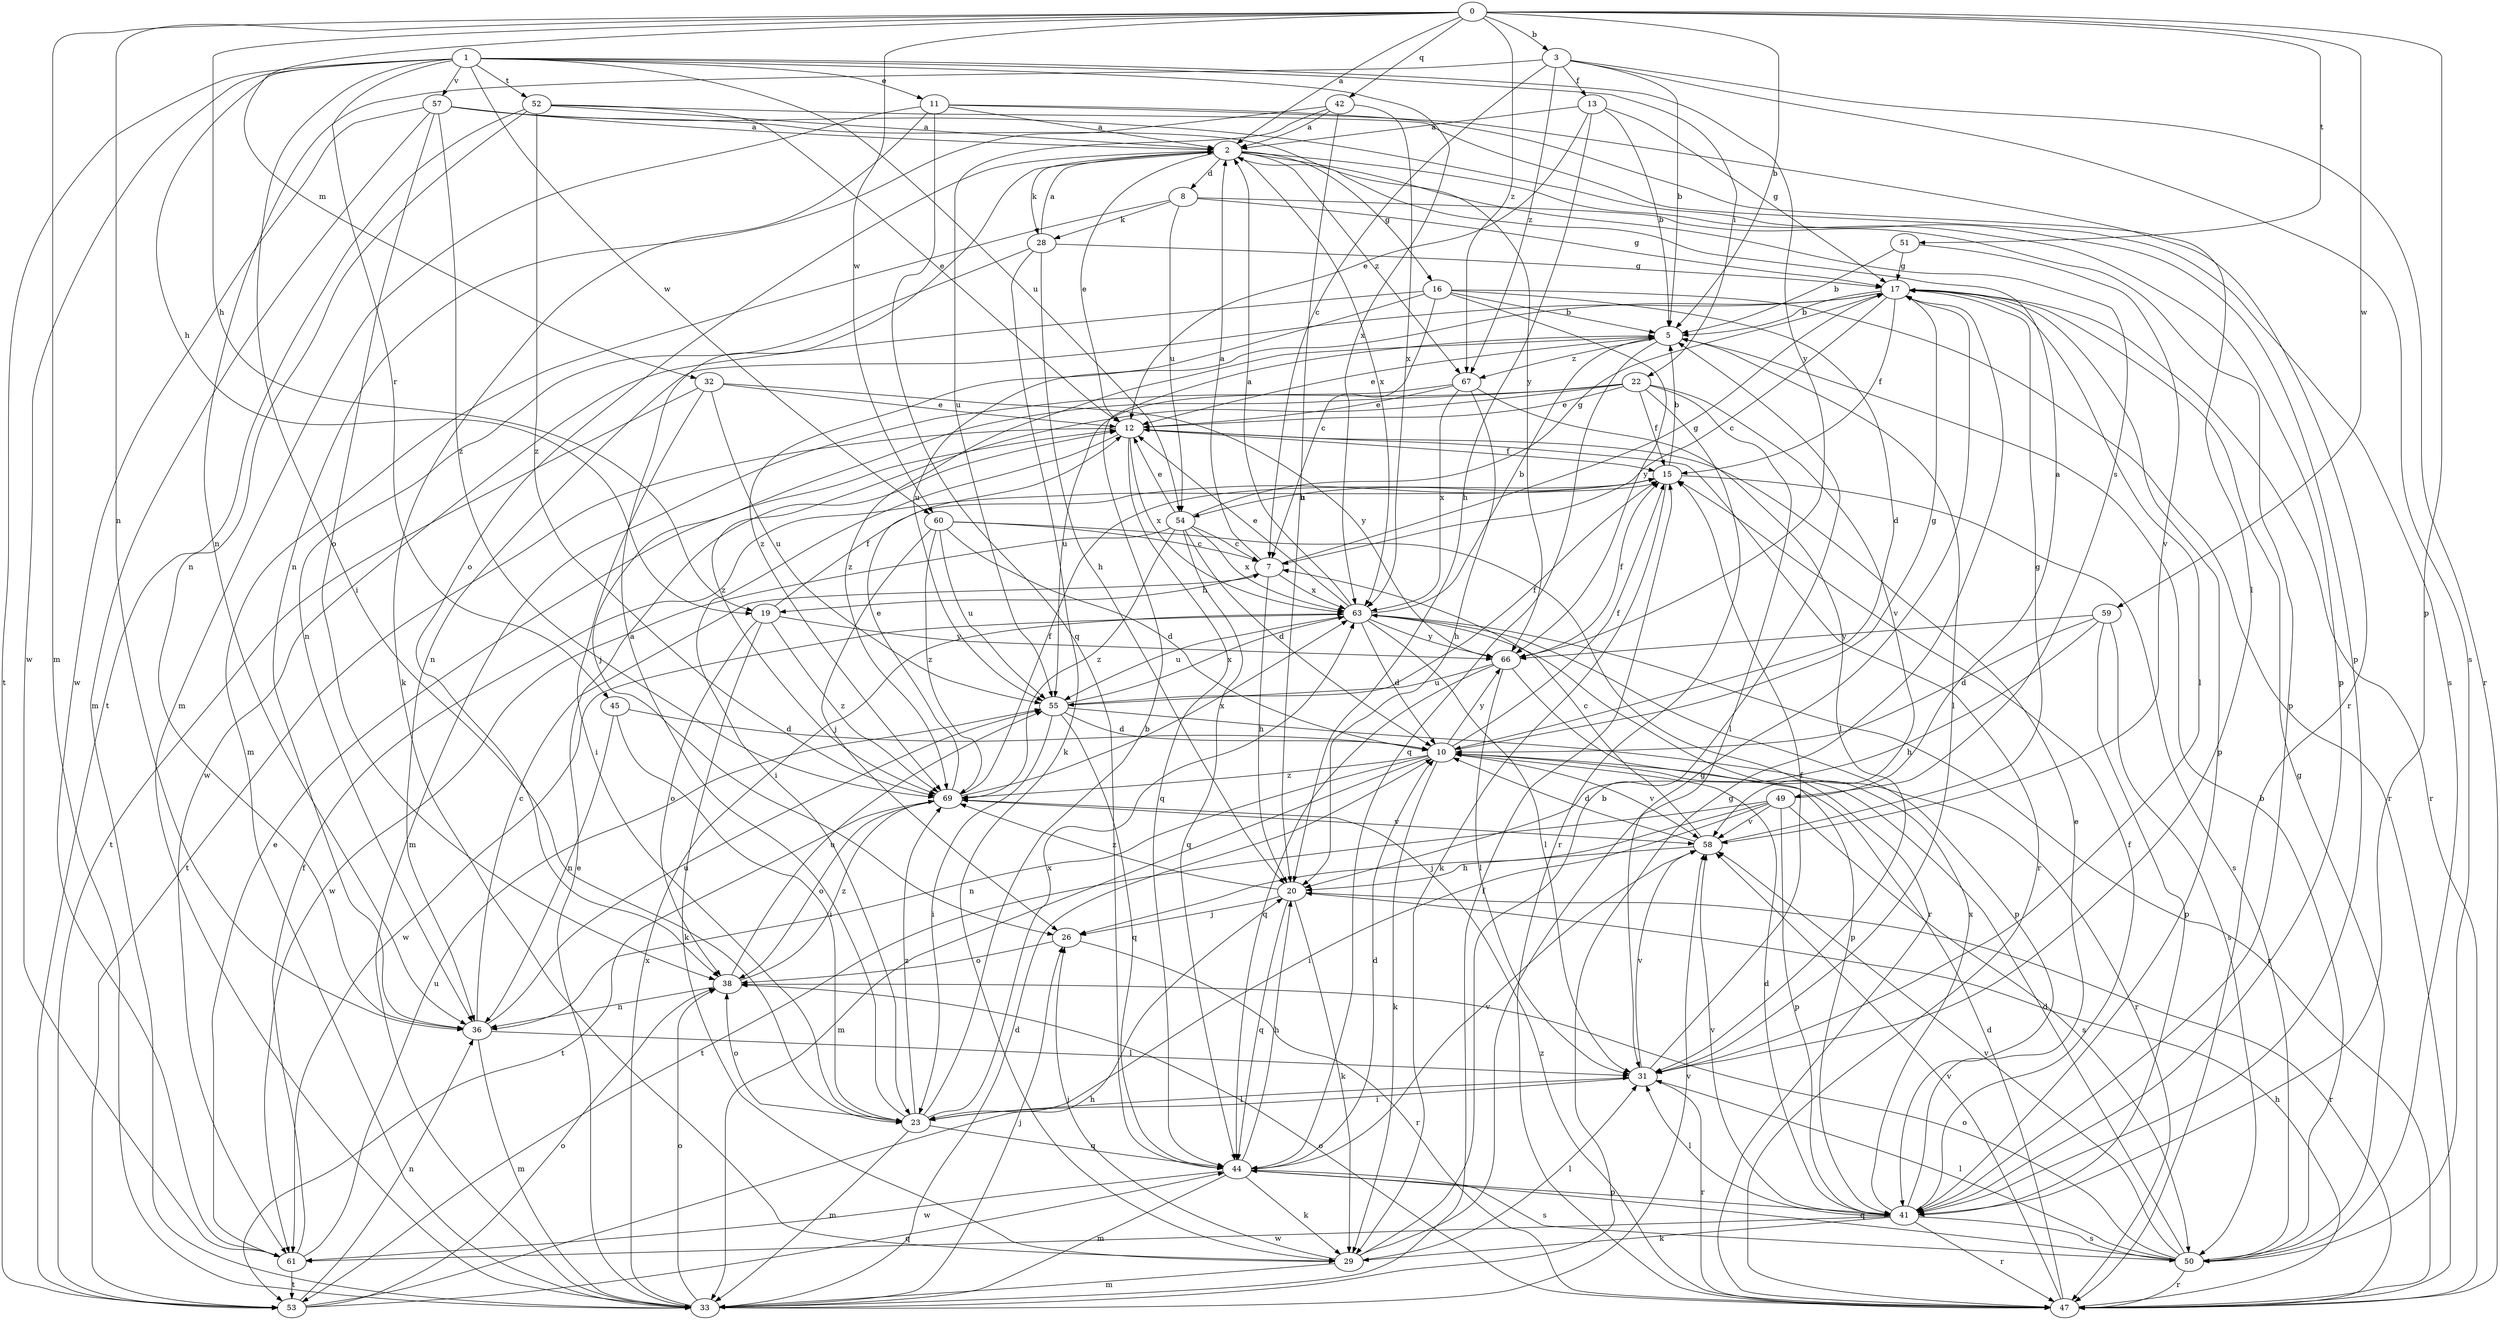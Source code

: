 strict digraph  {
0;
1;
2;
3;
5;
7;
8;
10;
11;
12;
13;
15;
16;
17;
19;
20;
22;
23;
26;
28;
29;
31;
32;
33;
36;
38;
41;
42;
44;
45;
47;
49;
50;
51;
52;
53;
54;
55;
57;
58;
59;
60;
61;
63;
66;
67;
69;
0 -> 2  [label=a];
0 -> 3  [label=b];
0 -> 5  [label=b];
0 -> 19  [label=h];
0 -> 32  [label=m];
0 -> 33  [label=m];
0 -> 36  [label=n];
0 -> 41  [label=p];
0 -> 42  [label=q];
0 -> 51  [label=t];
0 -> 59  [label=w];
0 -> 60  [label=w];
0 -> 67  [label=z];
1 -> 11  [label=e];
1 -> 19  [label=h];
1 -> 22  [label=i];
1 -> 23  [label=i];
1 -> 45  [label=r];
1 -> 52  [label=t];
1 -> 53  [label=t];
1 -> 54  [label=u];
1 -> 57  [label=v];
1 -> 60  [label=w];
1 -> 61  [label=w];
1 -> 63  [label=x];
1 -> 66  [label=y];
2 -> 8  [label=d];
2 -> 12  [label=e];
2 -> 16  [label=g];
2 -> 28  [label=k];
2 -> 38  [label=o];
2 -> 41  [label=p];
2 -> 49  [label=s];
2 -> 63  [label=x];
2 -> 67  [label=z];
3 -> 5  [label=b];
3 -> 7  [label=c];
3 -> 13  [label=f];
3 -> 36  [label=n];
3 -> 47  [label=r];
3 -> 50  [label=s];
3 -> 67  [label=z];
5 -> 12  [label=e];
5 -> 31  [label=l];
5 -> 44  [label=q];
5 -> 67  [label=z];
5 -> 69  [label=z];
7 -> 2  [label=a];
7 -> 17  [label=g];
7 -> 19  [label=h];
7 -> 20  [label=h];
7 -> 63  [label=x];
8 -> 17  [label=g];
8 -> 28  [label=k];
8 -> 33  [label=m];
8 -> 41  [label=p];
8 -> 54  [label=u];
10 -> 15  [label=f];
10 -> 17  [label=g];
10 -> 29  [label=k];
10 -> 33  [label=m];
10 -> 36  [label=n];
10 -> 58  [label=v];
10 -> 66  [label=y];
10 -> 69  [label=z];
11 -> 2  [label=a];
11 -> 29  [label=k];
11 -> 31  [label=l];
11 -> 33  [label=m];
11 -> 44  [label=q];
11 -> 47  [label=r];
12 -> 15  [label=f];
12 -> 23  [label=i];
12 -> 44  [label=q];
12 -> 47  [label=r];
12 -> 53  [label=t];
12 -> 63  [label=x];
13 -> 2  [label=a];
13 -> 5  [label=b];
13 -> 12  [label=e];
13 -> 17  [label=g];
13 -> 20  [label=h];
15 -> 5  [label=b];
15 -> 29  [label=k];
15 -> 50  [label=s];
15 -> 54  [label=u];
16 -> 5  [label=b];
16 -> 7  [label=c];
16 -> 10  [label=d];
16 -> 47  [label=r];
16 -> 55  [label=u];
16 -> 61  [label=w];
16 -> 66  [label=y];
17 -> 5  [label=b];
17 -> 7  [label=c];
17 -> 15  [label=f];
17 -> 31  [label=l];
17 -> 36  [label=n];
17 -> 41  [label=p];
17 -> 47  [label=r];
17 -> 69  [label=z];
19 -> 15  [label=f];
19 -> 29  [label=k];
19 -> 38  [label=o];
19 -> 66  [label=y];
19 -> 69  [label=z];
20 -> 26  [label=j];
20 -> 29  [label=k];
20 -> 44  [label=q];
20 -> 47  [label=r];
20 -> 69  [label=z];
22 -> 12  [label=e];
22 -> 15  [label=f];
22 -> 26  [label=j];
22 -> 31  [label=l];
22 -> 33  [label=m];
22 -> 47  [label=r];
22 -> 58  [label=v];
22 -> 69  [label=z];
23 -> 2  [label=a];
23 -> 5  [label=b];
23 -> 31  [label=l];
23 -> 33  [label=m];
23 -> 38  [label=o];
23 -> 44  [label=q];
23 -> 63  [label=x];
23 -> 69  [label=z];
26 -> 38  [label=o];
26 -> 47  [label=r];
28 -> 2  [label=a];
28 -> 17  [label=g];
28 -> 20  [label=h];
28 -> 29  [label=k];
28 -> 36  [label=n];
29 -> 5  [label=b];
29 -> 17  [label=g];
29 -> 26  [label=j];
29 -> 31  [label=l];
29 -> 33  [label=m];
31 -> 15  [label=f];
31 -> 23  [label=i];
31 -> 47  [label=r];
31 -> 58  [label=v];
32 -> 12  [label=e];
32 -> 23  [label=i];
32 -> 53  [label=t];
32 -> 55  [label=u];
32 -> 66  [label=y];
33 -> 10  [label=d];
33 -> 12  [label=e];
33 -> 15  [label=f];
33 -> 17  [label=g];
33 -> 26  [label=j];
33 -> 38  [label=o];
33 -> 58  [label=v];
33 -> 63  [label=x];
36 -> 7  [label=c];
36 -> 31  [label=l];
36 -> 33  [label=m];
36 -> 55  [label=u];
38 -> 36  [label=n];
38 -> 55  [label=u];
38 -> 69  [label=z];
41 -> 10  [label=d];
41 -> 12  [label=e];
41 -> 15  [label=f];
41 -> 29  [label=k];
41 -> 31  [label=l];
41 -> 47  [label=r];
41 -> 50  [label=s];
41 -> 58  [label=v];
41 -> 61  [label=w];
41 -> 63  [label=x];
42 -> 2  [label=a];
42 -> 20  [label=h];
42 -> 36  [label=n];
42 -> 55  [label=u];
42 -> 63  [label=x];
44 -> 10  [label=d];
44 -> 20  [label=h];
44 -> 29  [label=k];
44 -> 33  [label=m];
44 -> 41  [label=p];
44 -> 50  [label=s];
44 -> 58  [label=v];
44 -> 61  [label=w];
45 -> 10  [label=d];
45 -> 23  [label=i];
45 -> 36  [label=n];
47 -> 10  [label=d];
47 -> 20  [label=h];
47 -> 38  [label=o];
47 -> 58  [label=v];
47 -> 69  [label=z];
49 -> 2  [label=a];
49 -> 23  [label=i];
49 -> 26  [label=j];
49 -> 41  [label=p];
49 -> 50  [label=s];
49 -> 53  [label=t];
49 -> 58  [label=v];
50 -> 5  [label=b];
50 -> 10  [label=d];
50 -> 17  [label=g];
50 -> 31  [label=l];
50 -> 38  [label=o];
50 -> 44  [label=q];
50 -> 47  [label=r];
50 -> 58  [label=v];
51 -> 5  [label=b];
51 -> 17  [label=g];
51 -> 58  [label=v];
52 -> 2  [label=a];
52 -> 12  [label=e];
52 -> 36  [label=n];
52 -> 50  [label=s];
52 -> 53  [label=t];
52 -> 69  [label=z];
53 -> 20  [label=h];
53 -> 36  [label=n];
53 -> 38  [label=o];
53 -> 44  [label=q];
54 -> 7  [label=c];
54 -> 10  [label=d];
54 -> 12  [label=e];
54 -> 17  [label=g];
54 -> 44  [label=q];
54 -> 61  [label=w];
54 -> 63  [label=x];
54 -> 69  [label=z];
55 -> 10  [label=d];
55 -> 15  [label=f];
55 -> 23  [label=i];
55 -> 44  [label=q];
55 -> 47  [label=r];
55 -> 63  [label=x];
57 -> 2  [label=a];
57 -> 33  [label=m];
57 -> 38  [label=o];
57 -> 41  [label=p];
57 -> 61  [label=w];
57 -> 66  [label=y];
57 -> 69  [label=z];
58 -> 7  [label=c];
58 -> 10  [label=d];
58 -> 17  [label=g];
58 -> 20  [label=h];
59 -> 10  [label=d];
59 -> 20  [label=h];
59 -> 41  [label=p];
59 -> 50  [label=s];
59 -> 66  [label=y];
60 -> 7  [label=c];
60 -> 10  [label=d];
60 -> 26  [label=j];
60 -> 47  [label=r];
60 -> 55  [label=u];
60 -> 69  [label=z];
61 -> 12  [label=e];
61 -> 15  [label=f];
61 -> 53  [label=t];
61 -> 55  [label=u];
63 -> 2  [label=a];
63 -> 5  [label=b];
63 -> 10  [label=d];
63 -> 12  [label=e];
63 -> 31  [label=l];
63 -> 41  [label=p];
63 -> 47  [label=r];
63 -> 55  [label=u];
63 -> 61  [label=w];
63 -> 66  [label=y];
66 -> 15  [label=f];
66 -> 31  [label=l];
66 -> 41  [label=p];
66 -> 44  [label=q];
66 -> 55  [label=u];
67 -> 12  [label=e];
67 -> 20  [label=h];
67 -> 31  [label=l];
67 -> 55  [label=u];
67 -> 63  [label=x];
69 -> 12  [label=e];
69 -> 15  [label=f];
69 -> 38  [label=o];
69 -> 53  [label=t];
69 -> 58  [label=v];
69 -> 63  [label=x];
}
